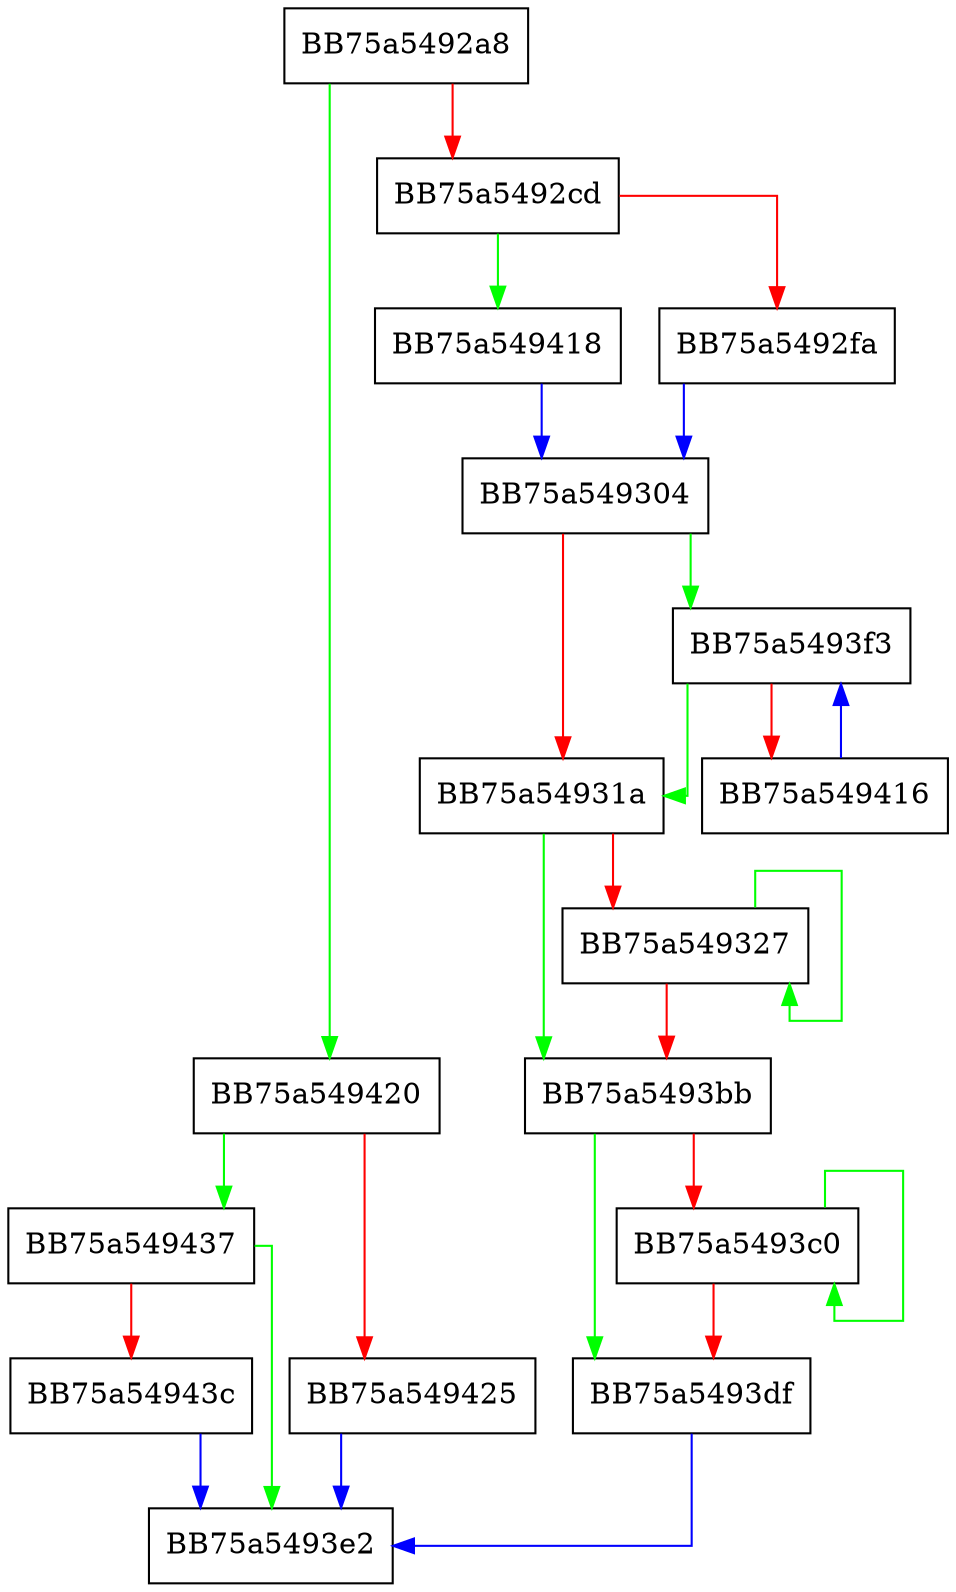 digraph UpdateCheck {
  node [shape="box"];
  graph [splines=ortho];
  BB75a5492a8 -> BB75a549420 [color="green"];
  BB75a5492a8 -> BB75a5492cd [color="red"];
  BB75a5492cd -> BB75a549418 [color="green"];
  BB75a5492cd -> BB75a5492fa [color="red"];
  BB75a5492fa -> BB75a549304 [color="blue"];
  BB75a549304 -> BB75a5493f3 [color="green"];
  BB75a549304 -> BB75a54931a [color="red"];
  BB75a54931a -> BB75a5493bb [color="green"];
  BB75a54931a -> BB75a549327 [color="red"];
  BB75a549327 -> BB75a549327 [color="green"];
  BB75a549327 -> BB75a5493bb [color="red"];
  BB75a5493bb -> BB75a5493df [color="green"];
  BB75a5493bb -> BB75a5493c0 [color="red"];
  BB75a5493c0 -> BB75a5493c0 [color="green"];
  BB75a5493c0 -> BB75a5493df [color="red"];
  BB75a5493df -> BB75a5493e2 [color="blue"];
  BB75a5493f3 -> BB75a54931a [color="green"];
  BB75a5493f3 -> BB75a549416 [color="red"];
  BB75a549416 -> BB75a5493f3 [color="blue"];
  BB75a549418 -> BB75a549304 [color="blue"];
  BB75a549420 -> BB75a549437 [color="green"];
  BB75a549420 -> BB75a549425 [color="red"];
  BB75a549425 -> BB75a5493e2 [color="blue"];
  BB75a549437 -> BB75a5493e2 [color="green"];
  BB75a549437 -> BB75a54943c [color="red"];
  BB75a54943c -> BB75a5493e2 [color="blue"];
}
